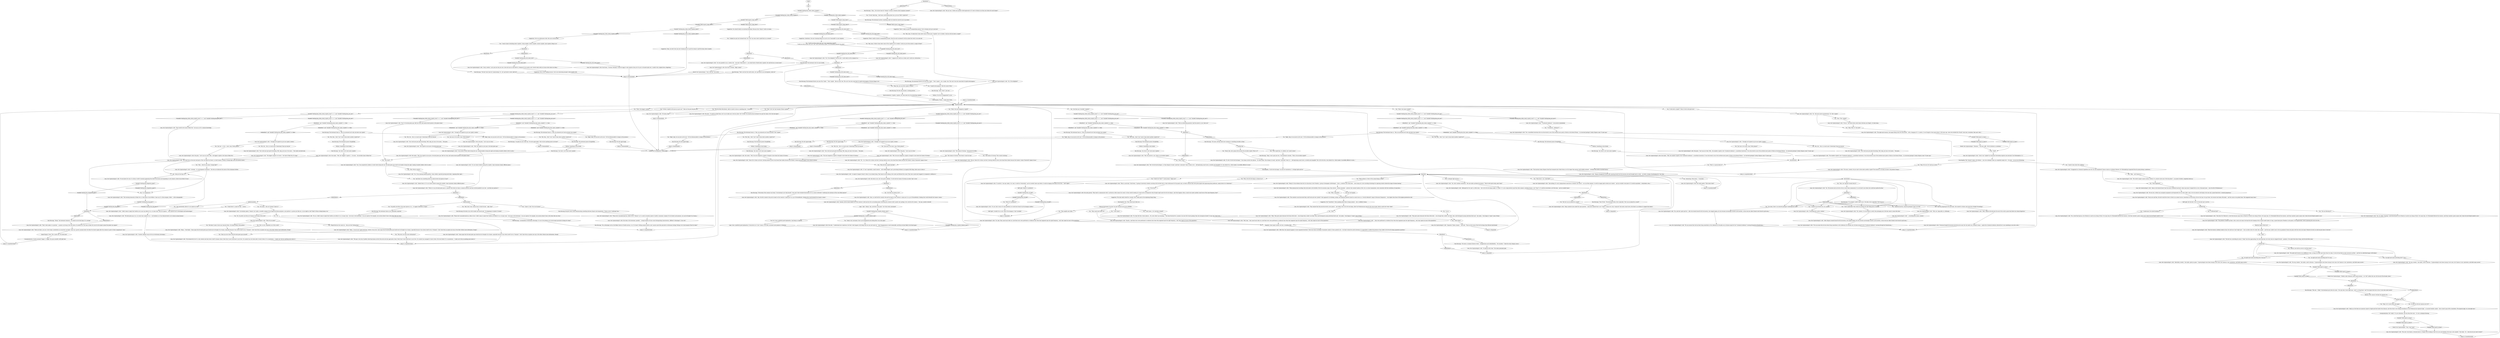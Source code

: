 # WHIRLING / LENA CRYPTIDS CHECK
# White check leading to the first batch of cryptids.
# ==================================================
digraph G {
	  0 [label="START"];
	  1 [label="input"];
	  2 [label="Lena, the Cryptozoologist's wife: \"Hmm... I'm not sure I agree with that, sweetie. At any rate, some argue that the kind green ape should also be thought of as human, especially because it has shown itself to be so *humane*. I don't dare form an opinion one way or the other without more information, though.\""];
	  3 [label="You: \"What evidence is there of this animal being a sound?\""];
	  4 [label="Lena, the Cryptozoologist's wife: \"Plenty. It's the evidence that led to its discovery. In the Twenties, a group of Areopagite ornithologists -- that is, scientists who study birds -- were trying out a new recording technology for capturing sounds outside the range of human hearing.\""];
	  5 [label="IsKimHere()  and  Variable[\"whirling.lena_kim_wants_cryptids\"] == false"];
	  6 [label="IsKimHere()  and  Variable[\"whirling.lena_kim_wants_cryptids\"] == false", shape=diamond];
	  7 [label="!(IsKimHere()  and  Variable[\"whirling.lena_kim_wants_cryptids\"] == false)", shape=diamond];
	  8 [label="You: \"Right, okay, we can move on for now.\" (It'd be dishonourable to renege on the promise.)"];
	  9 [label="Lena, the Cryptozoologist's wife: \"There are limits, you see, to how large a metabolism an ecosystem can beget. Some say a gravity anomaly below the Koko Nur desert might allow the creature to grow to these *gargantuan* sizes.\""];
	  10 [label="Lena, the Cryptozoologist's wife: \"Oh -- it is. None of its victims survived. Grieving relatives never even found their bodies because the Gnome's venom *dissolved* organic tissue.\""];
	  11 [label="You: \"It followed him?\""];
	  12 [label="Lena, the Cryptozoologist's wife: \"The bird was controlling his mind. It *kept* him from approaching. He could step back, but every time he stepped forward -- paralysis. Uwe spent three days trying, until the bird flew away.\""];
	  13 [label="Lena, the Cryptozoologist's wife: \"More like *he* followed it. A bird that big has many litres of blood in it and he was dying of thirst. For many days, Dr. Plattenkalk followed the teratorn, until they reached a great canyon wall, where the bird finally landed to rest.\""];
	  14 [label="Lena, the Cryptozoologist's wife: \"The eight-eyed teratorn was indifferent to him, as long as he didn't get closer than two steps. It even let him feed on some carcasses up there -- and the two unfertilized eggs it left behind.\""];
	  15 [label="Lena, the Cryptozoologist's wife: She grins. \"I'm glad you liked them, but I'm not really one to tell you about *all* of them. You should ask my husband if you get the chance. He's the real expert.\""];
	  16 [label="You: \"I helped you get your husband back. You *owe* me some sweet cryptid facts as a reward!\""];
	  17 [label="You: \"I want to know everything about cryptids. Living cryptids, extinct cryptids, marine cryptids, land cryptids. Bring it on!\""];
	  18 [label="Lena, the Cryptozoologist's wife: \"Your work must get quite frustrating. Well, okay, just one or two more...\" She grins."];
	  19 [label="You: \"But, but... this is so much more *interesting* than my real job.\""];
	  20 [label="Lena, the Cryptozoologist's wife: \"Please don't misunderstand me, either of you! I didn't mean to imply that Seolites are inferior to us. In many ways,\" she turns to the lieutenant, \"you are superior. For example, your earwax doesn't have a foul odour like ours does.\""];
	  21 [label="Kim Kitsuragi: \"A tremendous evolutionary advantage, I'm sure. But perhaps we've had enough speculative biology for today?\""];
	  22 [label="Lena, the Cryptozoologist's wife: \"What do you mean?\""];
	  23 [label="You: \"He doesn't seem to have any character flaws. No human being is that perfect.\""];
	  24 [label="Lena, the Cryptozoologist's wife: She smiles. \"Well, the most dangerous cryptid is thought to have been the Gnome of Geroma.\""];
	  25 [label="Kim Kitsuragi: \"If the body of the creature was found,\" the lieutenant can't help himself, \"why aren't there detailed illustrations of it in science textbooks? Confirming the existence of this very lethal species?\""];
	  26 [label="You: \"Shush, Kim, she's gonna tell me about the invisible cryptid. What is it?\""];
	  27 [label="Jump to: [daquahub]"];
	  28 [label="You: \"What does it, um, sound like?\""];
	  29 [label="Lena, the Cryptozoologist's wife: \"Like nothing. It's such a high-pitched sound that us humans can't hear it -- nor can other animals. It could be ringing right outside your window -- and you wouldn't even know it! It could be anywhere -- everywhere, even...\""];
	  30 [label="Jump to: [daquahub]"];
	  31 [label="Kim Kitsuragi: \"And I *don't*. Just one.\""];
	  32 [label="Lena, the Cryptozoologist's wife: \"...everything has a price, sweetie.\""];
	  33 [label="You: \"Wow. *The* cryptid?\""];
	  34 [label="You: \"I understand. He started hunting it.\""];
	  35 [label="Lena, the Cryptozoologist's wife: \"Absolutely, sweetie,\" she smiles, glad you agree. \"Cryptozoologists have been tracing it ever since, but Uamrao is vast, mysterious, and holds many secrets.\""];
	  36 [label="Lena, the Cryptozoologist's wife: \"This one's very famous, everyone knows it. People will be looking at that tie on you and thinking: that man is into cryptids.\" She winks. \"So -- what else do you want to know?\""];
	  37 [label="Logic: \"Alas!\" Always \"alas, and then it was gone!\" Isn't that overly convenient?"];
	  38 [label="Lena, the Cryptozoologist's wife: \"I'm very grateful to you, sweetie. But -- now that I think about it -- you should talk to Morell about cryptids. He could tell you so much more!\""];
	  39 [label="Lena, the Cryptozoologist's wife: \"Oh, I'd be delighted!\""];
	  40 [label="You: \"Why don't you have more information?\""];
	  41 [label="Kim Kitsuragi: The lieutenant pauses thoughtfully."];
	  42 [label="You: \"I don't understand. Why would you prolong your life? Being alive is terrible.\""];
	  43 [label="You: \"Right, okay, we can move on for now.\" (It'd be dishonourable to renege on the promise.)"];
	  44 [label="You: \"What if it's predatory?\""];
	  45 [label="You: \"They amplify each other.\""];
	  46 [label="Variable[\"whirling.lena_tell_water_lock\"]"];
	  47 [label="Variable[\"whirling.lena_tell_water_lock\"]", shape=diamond];
	  48 [label="!(Variable[\"whirling.lena_tell_water_lock\"])", shape=diamond];
	  49 [label="Volition: Or he'll be *disappointed* in you."];
	  50 [label="You: \"Immortal bacteria, immortal geologist? That's too wild.\""];
	  51 [label="You: No. It was a perfectly good explanation, stop being so sceptical."];
	  52 [label="You: \"Okay. What *is* this bird?\""];
	  53 [label="Lena, the Cryptozoologist's wife: \"The eight-eyed teratorn, the largest flying avian ever discovered -- with a wingspan of 11.5 metres. It was thought to have gone extinct 3,500 years ago, some even doubted the *fossils* were real. A mutation, they said. Until...\""];
	  54 [label="Lena, the Cryptozoologist's wife: \"It happened on a botanical expedition into the vast and unexplored Uamrao canyon in southeast Iilmaraa. Dr. Plattenkalk got separated from his group during a sandstorm...\""];
	  55 [label="Variable[\"TASK.inspect_traps_done\"]"];
	  56 [label="Variable[\"TASK.inspect_traps_done\"]", shape=diamond];
	  57 [label="!(Variable[\"TASK.inspect_traps_done\"])", shape=diamond];
	  58 [label="IsKimHere()  and  Variable[\"whirling.lena_kim_wants_cryptids\"] == false"];
	  59 [label="IsKimHere()  and  Variable[\"whirling.lena_kim_wants_cryptids\"] == false", shape=diamond];
	  60 [label="!(IsKimHere()  and  Variable[\"whirling.lena_kim_wants_cryptids\"] == false)", shape=diamond];
	  61 [label="Morell, the Cryptozoologist: \"Sure, why not?\" He scowls."];
	  62 [label="Jump to: [lenamainhub]"];
	  63 [label="kimhumanhub"];
	  64 [label="Kim Kitsuragi: The lieutenant leans in. \"Hey, you promised you'd only ask about one cryptid.\""];
	  65 [label="You: \"What's the tiniest cryptid?\""];
	  66 [label="Lena, the Cryptozoologist's wife: \"The most dangerous cryptid is thought to have been the Gnome of Geroma.\""];
	  67 [label="Kim Kitsuragi: The lieutenant leans in. \"Hey, you promised you'd only ask about *one* cryptid.\""];
	  68 [label="You: \"But, Kim... Don't *you* want to hear about another cryptid too?\""];
	  69 [label="You: \"Wow. With its saliva?\""];
	  70 [label="Lena, the Cryptozoologist's wife: \"The world's largest canyon system, sweetie. It's a barren waste east of the Erg desert -- an ancient riverbed, completely dried up.\""];
	  71 [label="You: \"Hold on, how did he survive to tell the story?\""];
	  72 [label="Suggestion: Nope, you don't have any new winning tactics to get the woman to spill the beans about cryptids."];
	  73 [label="Kim Kitsuragi: He nods approvingly."];
	  74 [label="Kim Kitsuragi: The lieutenant pauses thoughtfully."];
	  75 [label="Lena, the Cryptozoologist's wife: \"Mhm, Mijanou did talk about the end of the world a great deal before her abrupt departure.\""];
	  76 [label="Kim Kitsuragi: \"We don't have time for Cryptozoology 101. Let's get back to work, shall we?\""];
	  77 [label="Lena, the Cryptozoologist's wife: She looks at you, her voice grave suddenly. \"It still took the Gnome of Geroma an entire *day* to die.\""];
	  78 [label="Lena, the Cryptozoologist's wife: \"I thought we'd agreed on just one cryptid, sweetie.\""];
	  79 [label="Electrochemistry: Cryptids, cryptids, let's hear about ALL the interesting cryptids!"];
	  80 [label="Lena, the Cryptozoologist's wife: \"Oh, no, I didn't mean to imply that Seolites are inferior to us. In many ways,\" she turns to the lieutenant, \"you are superior. For example, your earwax doesn't have a foul odour like ours does.\""];
	  81 [label="Lena, the Cryptozoologist's wife: \"That would be the Giant of Koko Nur!\" she says as if it's common knowledge."];
	  82 [label="You: \"You mean, there is an immortal geologist wandering the world?\""];
	  83 [label="Lena, the Cryptozoologist's wife: \"I thought we'd agreed on just one cryptid, sweetie.\""];
	  84 [label="Lena, the Cryptozoologist's wife: \"No one knows for sure. It is like an *awful* mountain appearing from below the horizon and expanding to cover almost a third of your field of vision.\""];
	  85 [label="Lena, the Cryptozoologist's wife: \"The towering luminosity of Koko Nur is a bad omen in local folklore. Some say it's a fata morgana, others -- a fate unimaginable.\""];
	  86 [label="You: \"But, Kim... Don't *you* want to hear about another cryptid too?\""];
	  87 [label="You: \"Are there any photos of it?\""];
	  88 [label="Lena, the Cryptozoologist's wife: \"It could be,\" she says calmly. \"As I said, it could be *everywhere*, and we wouldn't know any better. It could be ringing all the days of our lives -- *and* nights.\""];
	  89 [label="Lena, the Cryptozoologist's wife: \"After that, the corpuscle appears to have migrated elsewhere. There have been recordings of anomalies similar to those spotted in Ea -- but they've been few and far between. It's impossible to confirm the presence of any stable Col Do Ma Ma Daqua population anywhere.\""];
	  90 [label="Suggestion: She *transforms* when speaking about these strange animals -- into a confident woman."];
	  91 [label="Lena, the Cryptozoologist's wife: \"He was lost, without any navigation equipment and desperately low on water. After a day or two he noticed a bird high in the noon sky. A great black bird, it seemed gargantuan.\""];
	  92 [label="You: \"He was following it?\""];
	  93 [label="Lena, the Cryptozoologist's wife: \"Yes. Or, rather, *hunting*. A bird that big has a lot of blood in it and he was dying of thirst. For many days, Dr. Plattenkalk followed the teratorn, until they reached a great canyon wall, where the bird finally landed to rest.\""];
	  94 [label="Rhetoric: He's sincere. He likes the audacity of it."];
	  95 [label="Variable[\"whirling.lena_white_check_cryptids\"]"];
	  96 [label="Variable[\"whirling.lena_white_check_cryptids\"]", shape=diamond];
	  97 [label="!(Variable[\"whirling.lena_white_check_cryptids\"])", shape=diamond];
	  98 [label="Jump to: [lenamainhub]"];
	  99 [label="Lena, the Cryptozoologist's wife: \"Your work must get quite frustrating. Well, okay, just one or two more...\" She smiles mischievously."];
	  100 [label="Lena, the Cryptozoologist's wife: \"Sorry, sweetie. I can't get into that just now. Garte did say he could deliver a telegram for me earlier, and I should really notify our house sitter about our delay...\""];
	  101 [label="IsKimHere()  and  Variable[\"whirling.lena_kim_wants_cryptids\"] == false"];
	  102 [label="IsKimHere()  and  Variable[\"whirling.lena_kim_wants_cryptids\"] == false", shape=diamond];
	  103 [label="!(IsKimHere()  and  Variable[\"whirling.lena_kim_wants_cryptids\"] == false)", shape=diamond];
	  104 [label="Kim Kitsuragi: He nods approvingly."];
	  105 [label="You: \"Just one or two more, Lena. Pretty please?\""];
	  106 [label="Lena, the Cryptozoologist's wife: \"I thought we'd agreed on just one cryptid, sweetie.\""];
	  107 [label="Lena, the Cryptozoologist's wife: \"Yes, and she's quite mad too -- after she treated herself with the bacteria, she stopped ageing, but also became increasingly eccentric and irascible, so that even her oldest friends were forced to pull away...\""];
	  108 [label="Lena, the Cryptozoologist's wife: \"Hmm...\" She thinks. \"Some argue that the kind green ape should also be thought of as human, especially because it has shown itself to be so *humane*. I don't dare form an opinion one way or the other without more information, though.\""];
	  109 [label="Variable[\"whirling.lena_white_check_cryptid_count\"] == 2  and  Variable[\"whirling.lena_just_one\"]"];
	  110 [label="Variable[\"whirling.lena_white_check_cryptid_count\"] == 2  and  Variable[\"whirling.lena_just_one\"]", shape=diamond];
	  111 [label="!(Variable[\"whirling.lena_white_check_cryptid_count\"] == 2  and  Variable[\"whirling.lena_just_one\"])", shape=diamond];
	  112 [label="IsKimHere()"];
	  113 [label="IsKimHere()", shape=diamond];
	  114 [label="!(IsKimHere())", shape=diamond];
	  115 [label="Jump to: [daquahub]"];
	  116 [label="Kim Kitsuragi: \"Okay. I won't spoil your fun,\" the lieutenant concedes. \"What is the invisible cryptid?\""];
	  117 [label="IsKimHere()"];
	  118 [label="IsKimHere()", shape=diamond];
	  119 [label="!(IsKimHere())", shape=diamond];
	  120 [label="Half Light: Maybe it's predatory?"];
	  121 [label="You: \"The Gnome of Geroma? That doesn't sound too bad.\""];
	  122 [label="You: \"*Cryobacter... katlensis*?\""];
	  123 [label="You: \"And there was something about an undiscovered sub-species of man?\""];
	  124 [label="Lena, the Cryptozoologist's wife: \"Yes. A bird that big has a lot of blood in it and he was dying of thirst. For many days Dr. Plattenkalk followed the teratorn. Until they reached a great canyon wall, where the bird finally landed to rest.\""];
	  125 [label="IsKimHere()"];
	  126 [label="IsKimHere()", shape=diamond];
	  127 [label="!(IsKimHere())", shape=diamond];
	  128 [label="IsKimHere()  and  Variable[\"whirling.lena_kim_wants_cryptids\"] == false"];
	  129 [label="IsKimHere()  and  Variable[\"whirling.lena_kim_wants_cryptids\"] == false", shape=diamond];
	  130 [label="!(IsKimHere()  and  Variable[\"whirling.lena_kim_wants_cryptids\"] == false)", shape=diamond];
	  131 [label="Lena, the Cryptozoologist's wife: She smiles. \"Well, the smallest cryptid is the *Cryobacter katlensis*, a unicellular bacterium. It was discovered in one of the northern-most points of Katla on the Boreal Plateau -- by renowned geologist Catelyn Mijanou some 70 years ago.\""];
	  132 [label="You: \"Right, okay, we can move on for now.\" (It'd be dishonourable to renege on the promise.)"];
	  133 [label="Lena, the Cryptozoologist's wife: \"Everyone thought the bacteria had driven her mad. But she really was a brilliant woman -- maybe the Cryobacter katlensis allowed her to see something no one else could...\""];
	  134 [label="Kim Kitsuragi: The lieutenant pauses thoughtfully."];
	  135 [label="Jump to: [lenamainhub]"];
	  136 [label="Kim Kitsuragi: \"Ah, fuck it. Let's have more cryptids.\""];
	  137 [label="Lena, the Cryptozoologist's wife: \"Alas, the first scientist who got his hands on the creature's corpse put it in a jar of formaldehyde, thinking that would detoxify the Gnome's venom.\""];
	  138 [label="Kim Kitsuragi: He nods approvingly."];
	  139 [label="You: \"Are there any *invisible* cryptids?\""];
	  140 [label="Kim Kitsuragi: \"Of course. All fairy tales have someone or something invisible in them.\""];
	  141 [label="You: \"You're right Kim, it's childish, but I need to know.\""];
	  142 [label="Lena, the Cryptozoologist's wife: \"No, dear. But this is basic physics... Oh, sorry, there I go assuming...\" She looks flustered for a moment, her eyes full of mute apology, then she recomposes herself. \"At any rate, these tests...\""];
	  143 [label="Lena, the Cryptozoologist's wife: \"The scientists soon discovered they could track and even *predict* what appeared to be feeding, mating, and migration patterns based on sound waves in a *strictly delimited* range of ultrasonic frequencies -- even higher than those of the highest-pitched bat calls.\""];
	  144 [label="Suggestion: This lady really should be a teacher. She's really good at the explaining things thing."];
	  145 [label="Lena, the Cryptozoologist's wife: \"Sequester. Thyme. Josquin --\" She nods. \"Those are but some of the Ma Ma Daqua they followed individually.\""];
	  146 [label="Lena, the Cryptozoologist's wife: \"They grew quite obsessed with these little birds -- even though they couldn't see them, they could distinguish among individual birds and,\" she smiles, \"even began to *name* some of them.\""];
	  148 [label="Lena, the Cryptozoologist's wife: \"Mijanou disappeared shortly after injecting herself with the bacteria she had brought back to study -- no doubt, in hopes of prolonging her *own* life.\""];
	  149 [label="Kim Kitsuragi: The lieutenant leans in. \"Hey, you promised you'd only ask about one cryptid.\""];
	  150 [label="Kim Kitsuragi: The lieutenant mutters something under his breath but nods for you to go ahead."];
	  151 [label="Lena, the Cryptozoologist's wife: \"Yes! It's the kind green ape. Half war story, half undiscovered species in the genus homo.\""];
	  152 [label="Lena, the Cryptozoologist's wife: \"Well, the cryptid on your pen is the kind green ape.\""];
	  153 [label="Lena, the Cryptozoologist's wife: \"I didn't mean to imply that Seolites are in any way inferior to us. In some ways, they are superior -- every species has its advantages and disadvantages.\""];
	  154 [label="Lena, the Cryptozoologist's wife: \"Which is to say, the kind green ape is a species with which we share a common ancestor and that evolved parallel to our own -- just like your partner's!\""];
	  155 [label="Kim Kitsuragi: \"Yes, advantages such as the flakier texture of Seolite earwax, or so I've heard. Nothing inspires pride in one's species quite like speculative evolutionary biology. Perhaps we've had enough of that for today?\""];
	  156 [label="Lena, the Cryptozoologist's wife: \"*Cryobacter katlensis*,\" she answers immediately."];
	  157 [label="Lena, the Cryptozoologist's wife: \"Alas, no. And the first scientist who got his hands on the creature's corpse put it in a jar of formaldehyde, thinking that would detoxify the Gnome's venom.\""];
	  158 [label="You: \"Why is the Ma Ma Daqua so afraid of us?\""];
	  159 [label="Kim Kitsuragi: The lieutenant pauses thoughtfully."];
	  160 [label="Kim Kitsuragi: \"Ah, fuck it. Let's have more cryptids.\""];
	  161 [label="You: \"Wait, she *injected* herself with it?\""];
	  162 [label="IsKimHere()"];
	  163 [label="IsKimHere()", shape=diamond];
	  164 [label="!(IsKimHere())", shape=diamond];
	  165 [label="Logic: Sure. A perfectly good explanation. It dissolved in its *own* venom. Go on then, ask about more gnomes or whatever."];
	  166 [label="Lena, the Cryptozoologist's wife: \"Yes. It has amazing healing qualities. Some soldiers reported growing back limbs, regaining their sight...\""];
	  167 [label="Untitled hub"];
	  168 [label="Lena, the Cryptozoologist's wife: \"Of course, sweetie. Do you want to hear about another cryptid? The teratorn is, by many accounts, the greatest though...\""];
	  169 [label="You: \"An eight-eyed mind-controlling bird? No way.\""];
	  170 [label="Lena, the Cryptozoologist's wife: She nods. \"I understand your scepticism, but that's what happens with things that are rare and stand out -- their disappearance is most memorable, and they are least likely to be found again.\""];
	  171 [label="You: \"Seems very convenient, that it just disappeared and nothing like it was seen again.\""];
	  172 [label="Variable[\"whirling.lena_white_check_cryptid_count\"] == 2  and  Variable[\"whirling.lena_just_one\"]"];
	  173 [label="Variable[\"whirling.lena_white_check_cryptid_count\"] == 2  and  Variable[\"whirling.lena_just_one\"]", shape=diamond];
	  174 [label="!(Variable[\"whirling.lena_white_check_cryptid_count\"] == 2  and  Variable[\"whirling.lena_just_one\"])", shape=diamond];
	  175 [label="Lena, the Cryptozoologist's wife: She turns to Morell. \"Right, honey?\""];
	  176 [label="Variable[\"whirling.lena_white_check_cryptids_failed\"]"];
	  177 [label="Variable[\"whirling.lena_white_check_cryptids_failed\"]", shape=diamond];
	  178 [label="!(Variable[\"whirling.lena_white_check_cryptids_failed\"])", shape=diamond];
	  179 [label="You: \"Hey, Lena, I'd really like to hear about some of those juicy *cryptids* you've studied. Could you tell me about a couple?\""];
	  180 [label="Lena, the Cryptozoologist's wife: \"It's our closest relative among the cryptids. Same taxonomic family, different genus.\""];
	  181 [label="Lena, the Cryptozoologist's wife: \"Please don't misunderstand me, either of you. *Human* as it is used in everyday speech is hardly a taxonomic category. For all intents and purposes, you can be thought of as human...\""];
	  182 [label="You: \"But, but... this is so much more *interesting* than my real job.\""];
	  183 [label="You: \"What did this cryptid look like?\""];
	  184 [label="Lena, the Cryptozoologist's wife: \"The bacterial colony Mijanou found had remained alive while frozen in ice for longer than anyone could reliably estimate -- certainly from before recorded history.\""];
	  185 [label="You: \"Just one or two more, Lena. Pretty please?\""];
	  186 [label="Kim Kitsuragi: The lieutenant pauses thoughtfully."];
	  187 [label="Variable[\"whirling.lena_big_giant\"]"];
	  188 [label="Variable[\"whirling.lena_big_giant\"]", shape=diamond];
	  189 [label="!(Variable[\"whirling.lena_big_giant\"])", shape=diamond];
	  190 [label="Jump to: [cryptidintrohub]"];
	  191 [label="Volition: Something in him breaks."];
	  192 [label="Lena, the Cryptozoologist's wife: \"What an interesting question! And the answer is: yes, there are!\""];
	  193 [label="Untitled hub"];
	  194 [label="Jump to: [daquahub]"];
	  195 [label="Lena, the Cryptozoologist's wife: \"It's the *Col Do Ma Ma Daqua*,\" the woman corrects her glasses. \"Its name means 'thin whisper of sound'. And that's *precisely* what it is -- self-replicating sound waves, invisible and intangible! The Col Do Ma Ma is very afraid of us, which makes it incredibly difficult to track...\""];
	  196 [label="You: \"I don't know... Do I look like a dweeb?\""];
	  197 [label="Half Light: I wouldn't be so sure. What if the damage is *also* invisible?"];
	  198 [label="Kim Kitsuragi: He nods approvingly."];
	  199 [label="Kim Kitsuragi: The lieutenant leans in. \"Hey, you promised you'd only ask about one cryptid.\""];
	  200 [label="Lena, the Cryptozoologist's wife: \"Well, the answer is: yes, there is an invisible cryptid.\""];
	  201 [label="You: \"Okay. Not now, let's back up a notch.\""];
	  202 [label="Lena, the Cryptozoologist's wife: \"Oh, I'd be delighted! Truth be told, I could really use the company too...\""];
	  203 [label="Variable[\"TASK.inspect_traps_done\"]"];
	  204 [label="Variable[\"TASK.inspect_traps_done\"]", shape=diamond];
	  205 [label="!(Variable[\"TASK.inspect_traps_done\"])", shape=diamond];
	  206 [label="Lena, the Cryptozoologist's wife: She grins. \"Can't say no to that. Well... the biggest cryptid is the Giant of Koko Nur.\""];
	  207 [label="Jump to: [lenamainhub]"];
	  208 [label="Lena, the Cryptozoologist's wife: \"The smallest cryptid is the *Cryobacter katlensis*, a unicellular bacterium. It was discovered in one of the northern-most points of Katla on the Boreal Plateau -- by renowned geologist Catelyn Mijanou some 70 years ago.\""];
	  209 [label="Jump to: [cryptidintrohub]"];
	  210 [label="You: \"People like him who stand out... they just don't belong here.\""];
	  211 [label="Jump to: [lenamainhub]"];
	  212 [label="Lena, the Cryptozoologist's wife: She grins. \"Can't say no to that. Well... the smallest cryptid is the *Cryobacter katlensis*, a unicellular bacterium. It was discovered in one of the northern-most points of Katla on the Boreal Plateau -- by renowned geologist Catelyn Mijanou some 70 years ago.\""];
	  213 [label="You: \"A whisper light and low...\""];
	  214 [label="Lena, the Cryptozoologist's wife: \"Well, dear -- they cancel each other out. And these tests were performed so recklessly that when they happened upon the right frequency... well, they wiped out most of the population.\""];
	  215 [label="You: \"But how can an animal be a sound?\""];
	  216 [label="You: \"Interesting. What about...\" (Conclude.)"];
	  217 [label="Lena, the Cryptozoologist's wife: \"Yes. The bacteria had survived in the ice since times immemorial. It is not hard to see where she could have gotten the idea.\""];
	  218 [label="Lena, the Cryptozoologist's wife: \"Indeed there is! It's our closest relative among the cryptids. Same taxonomic family, different genus.\""];
	  219 [label="You: \"Is this bird a cryptid?\" (Point to the tie she gave you.)"];
	  220 [label="Morell, the Cryptozoologist: \"Mutation...\" the man scoffs. \"All of evolution is a mutation.\""];
	  221 [label="Kim Kitsuragi: \"This one -- I liked,\" the lieutenant puts down his notes. \"Not only does it have eight eyes, *and* is a living fossil, *and* the largest bird ever to live. It also does mind control.\""];
	  222 [label="Variable[\"TASK.report_to_lena\"]"];
	  223 [label="Variable[\"TASK.report_to_lena\"]", shape=diamond];
	  224 [label="!(Variable[\"TASK.report_to_lena\"])", shape=diamond];
	  225 [label="Morell, the Cryptozoologist: \"Modern radar telemetry shows great promise -- we *will* confirm this one. By the end of the decade, latest.\""];
	  226 [label="Variable[\"whirling.lena_tell_water_lock\"]"];
	  227 [label="Variable[\"whirling.lena_tell_water_lock\"]", shape=diamond];
	  228 [label="!(Variable[\"whirling.lena_tell_water_lock\"])", shape=diamond];
	  229 [label="Suggestion: Sometimes, the most charming thing you can do is be *reasonable* in your requests."];
	  230 [label="Lena, the Cryptozoologist's wife: \"I suppose you could use a break, and I could use a distraction...\""];
	  231 [label="Kim Kitsuragi: The lieutenant shuts his eyes briefly..."];
	  232 [label="Variable[\"whirling.lena_tell_water_lock\"]"];
	  233 [label="Variable[\"whirling.lena_tell_water_lock\"]", shape=diamond];
	  234 [label="!(Variable[\"whirling.lena_tell_water_lock\"])", shape=diamond];
	  235 [label="Kim Kitsuragi: \"Ah, fuck it. Let's have more cryptids.\""];
	  236 [label="You: \"Just one or two more, Lena. Pretty please?\""];
	  237 [label="Lena, the Cryptozoologist's wife: \"Oh, sweetie, it's not all quite so awful. But prolonging one's life does seem to come with risks.\""];
	  238 [label="daquahub"];
	  239 [label="You: Just nod eagerly."];
	  240 [label="Variable[\"whirling.lena_col_half\"]"];
	  241 [label="Variable[\"whirling.lena_col_half\"]", shape=diamond];
	  242 [label="!(Variable[\"whirling.lena_col_half\"])", shape=diamond];
	  243 [label="You: \"Mhm, song birds.\""];
	  244 [label="You: \"Could it be *here*?\" (Look around.) \"Right now?\""];
	  245 [label="Lena, the Cryptozoologist's wife: \"It's not. Don't worry. If it were predatory we would have found it by the damage it inflicts.\""];
	  246 [label="Physical Instrument: You have *no clue* because you're not a DWEEB."];
	  247 [label="You: \"This has been educational, sadly we need to discuss something else.\" (Conclude.)"];
	  248 [label="You: \"War story?\""];
	  249 [label="Volition: Something in him breaks."];
	  250 [label="Lena, the Cryptozoologist's wife: \"Every now and then, the bird would dive down to feed on an animal carcass somewhere on the horizon. But by the time Uwe got there, the teratorn had taken off already -- and the carcass was picked clean. This happened many times.\""];
	  251 [label="Lena, the Cryptozoologist's wife: \"Yes way, sweetie,\" she smiles, used to derision. \"Cryptozoologists have been tracing it ever since, but Uamrao is vast, mysterious, and holds many secrets.\""];
	  252 [label="Suggestion: There's really no point in manipulating anyone. She'd be only too pleased to tell you about her work. Go on and ask!"];
	  253 [label="Kim Kitsuragi: The lieutenant throws you one of his *looks*. \"*One* cryptid -- not a couple. One. This won't turn into some kind of cryptid extravaganza.\""];
	  254 [label="Variable[\"whirling.lena_cryptids_rhetoric_alas\"]"];
	  255 [label="Variable[\"whirling.lena_cryptids_rhetoric_alas\"]", shape=diamond];
	  256 [label="!(Variable[\"whirling.lena_cryptids_rhetoric_alas\"])", shape=diamond];
	  257 [label="Lena, the Cryptozoologist's wife: \"But just one. I doubt your partner would appreciate it if I were to distract you from your duties for much longer!\""];
	  258 [label="Lena, the Cryptozoologist's wife: \"The biggest cryptid is of course -- the Giant of Koko Nur. It's huge.\""];
	  259 [label="You: \"Right, okay, we can move on for now.\" (It'd be dishonourable to renege on the promise.)"];
	  260 [label="Variable[\"whirling.lena_white_check_cryptid_count\"] == 2  and  Variable[\"whirling.lena_just_one\"]"];
	  261 [label="Variable[\"whirling.lena_white_check_cryptid_count\"] == 2  and  Variable[\"whirling.lena_just_one\"]", shape=diamond];
	  262 [label="!(Variable[\"whirling.lena_white_check_cryptid_count\"] == 2  and  Variable[\"whirling.lena_just_one\"])", shape=diamond];
	  263 [label="Kim Kitsuragi: The lieutenant looks at you, pleasantly surprised."];
	  264 [label="Lena, the Cryptozoologist's wife: She looks at the lieutenant, genially. \"...though Seolites do have some distinguishing characteristics, different *advantages*, if you will.\""];
	  265 [label="You: \"And just how big is it?\""];
	  266 [label="Encyclopedia: \"Col Do Ma Ma Daqua\" can also be translated as \"a whisper light and low.\""];
	  267 [label="Lena, the Cryptozoologist's wife: \"That is a sad story.\" She frowns. \"A group of university students assisting with the field work, in their enthusiasm for the project and, no doubt, because they were preoccupied with impressing their professors, nearly drove it to *extinction*.\""];
	  268 [label="IsKimHere()"];
	  269 [label="IsKimHere()", shape=diamond];
	  270 [label="!(IsKimHere())", shape=diamond];
	  271 [label="IsKimHere()"];
	  272 [label="IsKimHere()", shape=diamond];
	  273 [label="!(IsKimHere())", shape=diamond];
	  274 [label="You: \"She was preparing for the end times. She wanted to witness and record the Twilight Proceedings.\""];
	  275 [label="Kim Kitsuragi: \"That's not how the world works. Let's get back to our investigation, shall we?\""];
	  276 [label="You: \"It won't take long... what harm could hearing about one, just one *little* cryptid do?\""];
	  277 [label="Lena, the Cryptozoologist's wife: \"None of its victims survived. Grieving relatives never even found their bodies because the Gnome's venom dissolved organic tissue almost entirely.\""];
	  278 [label="Variable[\"whirling.lena_white_check_cryptid_count\"] == 2  and  Variable[\"whirling.lena_just_one\"]"];
	  279 [label="Variable[\"whirling.lena_white_check_cryptid_count\"] == 2  and  Variable[\"whirling.lena_just_one\"]", shape=diamond];
	  280 [label="!(Variable[\"whirling.lena_white_check_cryptid_count\"] == 2  and  Variable[\"whirling.lena_just_one\"])", shape=diamond];
	  281 [label="IsKimHere()"];
	  282 [label="IsKimHere()", shape=diamond];
	  283 [label="!(IsKimHere())", shape=diamond];
	  284 [label="Kim Kitsuragi: He gives Lena a look communicating something between disgust and exasperation. \"Ma'am, you're *confusing* him.\""];
	  285 [label="cryptidintrohub"];
	  286 [label="You: \"I intend to live forever too. As a symbol.\""];
	  287 [label="bacteriahub"];
	  288 [label="You: \"What's that?\""];
	  289 [label="Lena, the Cryptozoologist's wife: \"...they were performed so recklessly that when they happened upon the right frequency... well, they wiped out most of the population.\""];
	  290 [label="You: \"They cancel each other out.\""];
	  291 [label="Lena, the Cryptozoologist's wife: She nods gravely. \"They tried to communicate with it, and had no other means but sound. So they started sending out sound waves at frequencies they thought might match the Ma Ma Daqua's. And what happens when a sound wave meets another sound wave of the same frequency, dear?\""];
	  292 [label="Jump to: [cryptidintrohub]"];
	  293 [label="You: \"What happened?\""];
	  294 [label="Lena, the Cryptozoologist's wife: \"Then the teratorn suddenly looked at him. He could see it had *eight eyes* -- four on either side of its skull, like a spider -- and the man couldn't move. He was paralysed, frozen into place with the rock in his hand. Whatever he did, he could not get closer to the bird.\""];
	  295 [label="You: \"An eight-eyed mind-controlling bird? C'mon...\""];
	  296 [label="You: \"Okay. So it's never been seen again.\""];
	  297 [label="Suggestion: You should totally use emotional blackmail. Because that *always* works on women."];
	  298 [label="IsKimHere()"];
	  299 [label="IsKimHere()", shape=diamond];
	  300 [label="!(IsKimHere())", shape=diamond];
	  301 [label="You: \"But, but... this is so much more *interesting* than my real job.\""];
	  302 [label="Kim Kitsuragi: The lieutenant leans in. \"Hey, you promised you'd only ask about one cryptid.\""];
	  303 [label="Kim Kitsuragi: He nods and assumes a waiting posture."];
	  304 [label="Lena, the Cryptozoologist's wife: She smiles. \"Well, the cryptid on your pen is the kind green ape. Half war story, half undiscovered species in the genus homo.\""];
	  305 [label="Lena, the Cryptozoologist's wife: \"Some argue that the kind green ape should also be thought of as human, especially because it has shown itself to be so *humane*. I don't dare form an opinion one way or the other without more information, though.\""];
	  306 [label="Lena, the Cryptozoologist's wife: \"The kind green ape, too, is in some ways superior to us -- such kindness as it has demonstrated is not common among humans.\""];
	  307 [label="Jump to: [cryptidintrohub]"];
	  308 [label="Variable[\"whirling.lena_dangerous_giant\"]"];
	  309 [label="Variable[\"whirling.lena_dangerous_giant\"]", shape=diamond];
	  310 [label="!(Variable[\"whirling.lena_dangerous_giant\"])", shape=diamond];
	  311 [label="Lena, the Cryptozoologist's wife: \"Instead, all the venom leaked out of the creature's teeth and into the surrounding liquid, dissolving the creature itself. A poetic end, perhaps, but a real loss for science...\" she says, mostly to herself."];
	  312 [label="Lena, the Cryptozoologist's wife: \"Wild, yes. Impossible, no. Although...\""];
	  313 [label="Jump to: [cryptidintrohub]"];
	  314 [label="Lena, the Cryptozoologist's wife: \"Oh yes. None of its victims survived. Grieving relatives never even found their bodies because the Gnome's venom *dissolved* organic tissue.\""];
	  315 [label="You: \"Okay -- and Uamrao is...\""];
	  316 [label="Jump to: [cryptidintrohub]"];
	  317 [label="You: \"An eight-eyed mind-controlling bird. Fuck yes.\""];
	  318 [label="Kim Kitsuragi: \"I'm glad you see it that way.\" He nods approvingly. \"Did we have anything more to do here?\""];
	  319 [label="Suggestion: You're an enthusiastic idiot. But you're still an idiot."];
	  320 [label="You: \"But, Kim... Don't *you* want to hear about another cryptid too?\""];
	  321 [label="You: \"But, Kim... Don't *you* want to hear about another cryptid too?\""];
	  322 [label="Lena, the Cryptozoologist's wife: \"My husband did, but it's a shy creature and only shows itself to humans when it feels that it must invervene to save lives. No scientist has ever been able to track it down. It's so mysterious -- I really can't tell you anything more about it.\""];
	  323 [label="You: \"I think there's a name for that -- racism.\""];
	  324 [label="Lena, the Cryptozoologist's wife: \"We can assume that she has been living somewhere in the wilderness for decades now, all alone except for the *Cryobacter katlensis* coursing through her bloodstream...\""];
	  325 [label="Lena, the Cryptozoologist's wife: \"After Mijanou treated herself with the bacteria, she stopped ageing, but also became increasingly eccentric and irascible, so that even her oldest friends were forced to pull away...\""];
	  326 [label="IsKimHere()  and  Variable[\"whirling.lena_kim_wants_cryptids\"] == false"];
	  327 [label="IsKimHere()  and  Variable[\"whirling.lena_kim_wants_cryptids\"] == false", shape=diamond];
	  328 [label="!(IsKimHere()  and  Variable[\"whirling.lena_kim_wants_cryptids\"] == false)", shape=diamond];
	  329 [label="Lena, the Cryptozoologist's wife: \"I'm glad you did, dear.\" She seems genuinely glad."];
	  330 [label="Lena, the Cryptozoologist's wife: \"The *Col Do Ma Ma Daqua*, or 'thin whisper of sound'. And that's *precisely* what it seems to be -- self-replicating sound waves, invisible and intangible! It's very afraid of us, which makes it incredibly difficult to track.\""];
	  331 [label="IsKimHere()"];
	  332 [label="IsKimHere()", shape=diamond];
	  333 [label="!(IsKimHere())", shape=diamond];
	  334 [label="Lena, the Cryptozoologist's wife: \"Although the 'low' part is a little ironic -- the Col Do Ma Ma Daqua makes, or, rather, *is* such a high-pitched sound that other animals, including humans, can't *hear* it. It could be everywhere, all of the time -- and we wouldn't know.\""];
	  335 [label="Lena, the Cryptozoologist's wife: \"They realized that they had discovered a new species -- and called it the Col Do Ma Ma Daqua. After the Perikarnassian name for the voice of god, which is said to be *very* silent.\""];
	  336 [label="Lena, the Cryptozoologist's wife: \"No, dear. They cancel each other out. And these tests were performed so recklessly that when they happened upon the right frequency... well, they wiped out most of the population.\""];
	  337 [label="Lena, the Cryptozoologist's wife: \"Oh yes.\" The small silvery skull shines between your fingers, its beak sharp."];
	  338 [label="Lena, the Cryptozoologist's wife: \"Alone in the blasted desert heat the doctor wandered eastward, where man hasn't stepped foot in over a thousand years -- since the fall of Perikarnassis.\""];
	  339 [label="Variable[\"TASK.report_to_lena\"]"];
	  340 [label="Variable[\"TASK.report_to_lena\"]", shape=diamond];
	  341 [label="!(Variable[\"TASK.report_to_lena\"])", shape=diamond];
	  342 [label="Lena, the Cryptozoologist's wife: \"The professor climbed up there, with a rock in his hand. He found the bird sleeping with its head tucked under its wing. A great black pile of feathers on the perch. So he approached, slowly squeezing the rock in his fist...\""];
	  343 [label="Lena, the Cryptozoologist's wife: \"Yes way, sweetie,\" she smiles, used to derision. \"Cryptozoologists have been tracing it ever since, but Uamrao is vast, mysterious, and holds many secrets.\""];
	  344 [label="IsKimHere()"];
	  345 [label="IsKimHere()", shape=diamond];
	  346 [label="!(IsKimHere())", shape=diamond];
	  347 [label="Kim Kitsuragi: \"Ah, fuck it. Let's have more cryptids.\""];
	  348 [label="Lena, the Cryptozoologist's wife: She frowns. \"Oh dear. Normally I would be happy to talk cryptids all day, but I'm just so frazzled right now, I couldn't tell a tadpole from a fingerling.\""];
	  349 [label="You: \"Is that a cryptid on this pen you gave me?\" (Take out the pen she gave you.)"];
	  350 [label="You: \"You mean... Kim isn't human? I knew it!\""];
	  351 [label="Jump to: [cryptidintrohub]"];
	  352 [label="Lena, the Cryptozoologist's wife: \"Your work must get quite frustrating. Well, okay, just one or two more...\" She grins."];
	  353 [label="Lena, the Cryptozoologist's wife: \"Everything has a price, sweetie.\""];
	  354 [label="You: \"Oh.\""];
	  355 [label="Lena, the Cryptozoologist's wife: \"Granted, kindness may not be an evolutionary advantage...\""];
	  356 [label="You: \"Is it dangerous?\""];
	  357 [label="Volition: Something in him breaks."];
	  358 [label="Kim Kitsuragi: \"Of course. A common thread in these -- disappearance and unfalsifiability...\" He concedes: \"I liked the story, though, ma'am.\""];
	  359 [label="Encyclopedia: Whooh... tough choice there."];
	  360 [label="You: \"Until?\""];
	  361 [label="Lena, the Cryptozoologist's wife: \"Until it was *sighted* by renowned Gottwaldian explorer and naturalist Uwe Plattenkalk in '21.\""];
	  362 [label="Encyclopedia: This *renown* seems a bit dubious -- your own catalogue comes up completely empty, but -- of course -- you are not all knowing."];
	  363 [label="Morell, the Cryptozoologist: \"Very, *very* hard.\""];
	  364 [label="Kim Kitsuragi: \"Uhm... Do we have time for *breaks* to listen to theories about imaginary animals?\""];
	  365 [label="You: \"Okay, Kim. Just one little cryptid. Promise.\""];
	  366 [label="You: \"I'm pretty sure Kim is the same species as us... to suggest otherwise is stupid.\""];
	  367 [label="You: \"What's the biggest cryptid?\""];
	  368 [label="You: \"What's the most dangerous cryptid?\""];
	  369 [label="Jump to: [lenamainhub]"];
	  370 [label="You: \"But, but... this is so much more *interesting* than my real job.\""];
	  371 [label="Lena, the Cryptozoologist's wife: \"Well, the most dangerous cryptid is thought to have been the Gnome of Geroma.\""];
	  372 [label="Kim Kitsuragi: \"Ah, fuck it. Let's have more cryptids.\""];
	  373 [label="unicellularhub"];
	  374 [label="Volition: Something in him breaks."];
	  375 [label="You: \"Extinction?\""];
	  376 [label="Encyclopedia: Psst. They cancel each other out."];
	  377 [label="Lena, the Cryptozoologist's wife: \"Yes, that's another translation.\" Her eyes light up behind her glasses. \"They're both quite lovely, aren't they?\""];
	  378 [label="You: \"Go on.\""];
	  379 [label="Variable[\"whirling.lena_tell_water_lock\"]"];
	  380 [label="Variable[\"whirling.lena_tell_water_lock\"]", shape=diamond];
	  381 [label="!(Variable[\"whirling.lena_tell_water_lock\"])", shape=diamond];
	  382 [label="Kim Kitsuragi: The lieutenant throws you one of his *looks*. \"*One* cryptid -- like you said. One. This can't turn into some kind of cryptid extravaganza. We have things to do.\""];
	  383 [label="Kim Kitsuragi: \"It's actually *a little* hard to see.\" He looks at her sceptically. \"But do go on.\""];
	  384 [label="Lena, the Cryptozoologist's wife: \"Yes. It was reported by soldiers in South Safre during the war. The kind green ape would visit bunkers during the night, healing wounded soldiers with its saliva.\""];
	  385 [label="Half Light: Eat the bird, Uwe. It's the only way to survive."];
	  386 [label="You: \"I need to hear about this sighting.\""];
	  387 [label="Jump to: [cryptidintrohub]"];
	  388 [label="Untitled hub (03)"];
	  389 [label="Variable[\"TASK.report_to_lena\"]"];
	  390 [label="Variable[\"TASK.report_to_lena\"]", shape=diamond];
	  391 [label="!(Variable[\"TASK.report_to_lena\"])", shape=diamond];
	  392 [label="You: \"Hey, Lena, I'd like to hear about some of the cryptids you've studied. Could you just tell me about a couple of them?\""];
	  393 [label="Lena, the Cryptozoologist's wife: She smiles. \"Well, the *biggest* cryptid is -- of course -- the horrible Giant of Koko Nur.\""];
	  394 [label="IsKimHere()"];
	  395 [label="IsKimHere()", shape=diamond];
	  396 [label="!(IsKimHere())", shape=diamond];
	  397 [label="You: \"Have you ever tried to find the kind green ape yourself?\""];
	  398 [label="You: \"And undoubtedly inferior to our species as well.\""];
	  399 [label="You: \"I knew it, Kim! You're not human!\""];
	  400 [label="You: \"Right, okay, we can move on for now.\" (It'd be dishonourable to renege on the promise.)"];
	  401 [label="Lena, the Cryptozoologist's wife: \"That's what makes it so peculiar -- a species surviving at the very limits of scientific law. The Giant of Koko Nur must be the largest animal the planet can support.\""];
	  402 [label="Kim Kitsuragi: \"Fine I'll bite.\" The lieutenant looks at her sceptically. \"How can an animal be a sound?\""];
	  403 [label="Jump to: [lenamainhub]"];
	  404 [label="Volition: Something in him breaks."];
	  405 [label="You: \"Wow.\""];
	  406 [label="Conceptualization: Not *really*. It's just stylization. The way they drew eyes -- it's not a zoological drawing."];
	  407 [label="Lena, the Cryptozoologist's wife: \"Mhm. They grew quite obsessed with these little birds -- even though they couldn't see them, they could distinguish among individual birds and,\" she smiles, \"even began to *name* some of them.\""];
	  408 [label="You: \"Cryptid extravaganza? I like the sound of that.\""];
	  409 [label="Lena, the Cryptozoologist's wife: \"Yes. A unicellular bacterium that was discovered in one of the northern-most points of Katla on the Boreal Plateau -- by renowned geologist Catelyn Mijanou some 70 years ago.\""];
	  410 [label="Lena, the Cryptozoologist's wife: \"No.\" Her eyes narrow mysteriously. \"It's *the* cryptid.\""];
	  411 [label="Untitled hub"];
	  412 [label="You: \"So that was the last anyone saw of it?\""];
	  413 [label="Lena, the Cryptozoologist's wife: \"Sadly, yes. But there are numerous reports of eight-eyed bird skulls from Iilmaraa. And then there's the striking resemblance to the Perikarnassian Imperial Eagle -- an ancient heraldic symbol -- that is hard to pass off as coincidence. The imperial eagle, too, had eight eyes.\""];
	  414 [label="Kim Kitsuragi: He looks at you with wonder and sincere pity. \"I'm beginning to wonder if I should.\""];
	  415 [label="Suggestion: There's really no point in manipulating anyone. You're chummy. Just go on and ask!"];
	  416 [label="Lena, the Cryptozoologist's wife: \"A couple of campers found it when it was already dying. They heard an odd wailing in the woods and followed the sound. They were scared and wrapped it in tarpaulin to suffocate it.\""];
	  417 [label="You: \"But, Kim... Don't *you* want to hear about another cryptid too?\""];
	  418 [label="Lena, the Cryptozoologist's wife: \"It *was* reportedly a small creature -- with webbed fingers and a protruding forehead. An ungainly little thing. Quite scary to look at.\""];
	  419 [label="Lena, the Cryptozoologist's wife: \"We can assume that she has been living somewhere in the wilderness for decades now, all alone except for the *Cryobacter katlensis* coursing through her bloodstream...\""];
	  420 [label="Lena, the Cryptozoologist's wife: \"The Giant lives in the most arid parts of the vast Koko Nur desert, in South Samara, casting a strange light across the barren wastes.\""];
	  421 [label="You: \"No, I'm pretty sure Kim isn't human in any sense of the word.\""];
	  422 [label="Lena, the Cryptozoologist's wife: She grins. \"Can't say no to that.\""];
	  423 [label="You: \"What's so special about it?\""];
	  424 [label="Lena, the Cryptozoologist's wife: \"When playing back recordings they had made in the foothills of the Ea mountain range, they noticed... certain anomalies -- patterns that seemed random at first, but, on closer examination, were consistent with the waveforms of song birds...\""];
	  425 [label="You: \"I don't know.\""];
	  426 [label="Lena, the Cryptozoologist's wife: \"Many scientists have asked the same question -- some have claimed that it isn't *itself* a sound, but a tiny *corpuscle* that emits sound waves. But there's no evidence to support this theory.\""];
	  427 [label="Lena, the Cryptozoologist's wife: \"Exactly... And these tests were performed so recklessly that when they happened upon the right frequency... well, they wiped out most of the population.\""];
	  428 [label="Variable[\"whirling.lena_white_check_cryptid_count\"] == 2  and  Variable[\"whirling.lena_just_one\"]"];
	  429 [label="Variable[\"whirling.lena_white_check_cryptid_count\"] == 2  and  Variable[\"whirling.lena_just_one\"]", shape=diamond];
	  430 [label="!(Variable[\"whirling.lena_white_check_cryptid_count\"] == 2  and  Variable[\"whirling.lena_just_one\"])", shape=diamond];
	  431 [label="Lena, the Cryptozoologist's wife: \"Of course, dear.\""];
	  432 [label="Inland Empire: Great. This is great shit. You need more."];
	  433 [label="You: \"Why?\""];
	  434 [label="You: \"The Gnome of Geroma? That sounds terrifying.\""];
	  435 [label="Reaction Speed: Watch out!"];
	  436 [label="You: \"Could you tell me about one, just *one* interesting cryptid?\"\n\"Could you tell me about one, just *one* more interesting cryptid? The Insulindian phasmid was great.\""];
	  437 [label="You: \"Just one -- or two -- more, Lena. Pretty please?\""];
	  438 [label="Lena, the Cryptozoologist's wife: \"It was seen in South Safre during the war, visiting bunkers during the night and healing wounded soldiers with its saliva.\""];
	  439 [label="Lena, the Cryptozoologist's wife: \"The ape is very shy. It prefers observing human activity from afar and only approaches when it feels that it must intervene to save lives. No scientist has managed to track it down. Not even Morell. It's so mysterious -- I really can't tell you anything more about it.\""];
	  440 [label="Lena, the Cryptozoologist's wife: She grins. \"Can't say no to that.\""];
	  441 [label="You: \"He's so cool, completely out of this world.\""];
	  442 [label="Kim Kitsuragi: \"Hooey,\" the lieutenant interjects. \"No animal can be that large. It's a mirage.\""];
	  443 [label="Lena, the Cryptozoologist's wife: She smiles gently. \"What about what?\""];
	  444 [label="IsKimHere()"];
	  445 [label="IsKimHere()", shape=diamond];
	  446 [label="!(IsKimHere())", shape=diamond];
	  447 [label="You: \"Name them?\""];
	  448 [label="Conceptualization: Gravity anomaly? Diggin' it. Diggin' this para-scientific stuff right here."];
	  449 [label="Empathy: Great regret washes over her. A wending cloth."];
	  450 [label="Suggestion: Oh no, she's making excuses. You're not interesting enough to talk cryptids with."];
	  451 [label="You: \"Wait... what do you mean 'strange light'?\""];
	  452 [label="Lena, the Cryptozoologist's wife: \"A mirage... or a psychogenous luminance.\" She does not elaborate the nature of this luminance further."];
	  453 [label="nokimhumanhub"];
	  454 [label="Lena, the Cryptozoologist's wife: \"I thought we'd agreed on just one cryptid, sweetie.\""];
	  455 [label="You: \"Hah, that's why I always have to take the lead -- right, Kim?\""];
	  456 [label="Lena, the Cryptozoologist's wife: \"In everyday speech, *human* isn't really a scientific category. For all legal and ethical purposes, your partner is a person just like you, so you might as well *think* of him as being human, too.\""];
	  457 [label="Lena, the Cryptozoologist's wife: \"The cryptid on your pen is the kind green ape.\""];
	  458 [label="Jump to: [cryptidintrohub]"];
	  459 [label="You: \"Man, I just can't get enough of these cryptids.\""];
	  460 [label="Lena, the Cryptozoologist's wife: \"The Gnome of Geroma.\" She pauses for effect."];
	  461 [label="Lena, the Cryptozoologist's wife: \"Your work must get quite frustrating. Well, okay, just one or two more...\" She grins."];
	  8680843 [label="JUMP OUT to WHIRLING / LENA MAIN", shape=diamond];
	  0 -> 1
	  1 -> 95
	  2 -> 40
	  2 -> 397
	  3 -> 4
	  4 -> 424
	  5 -> 6
	  5 -> 7
	  6 -> 199
	  7 -> 444
	  8 -> 198
	  9 -> 432
	  10 -> 183
	  11 -> 13
	  12 -> 411
	  13 -> 342
	  14 -> 169
	  14 -> 317
	  14 -> 295
	  15 -> 369
	  16 -> 298
	  17 -> 394
	  18 -> 208
	  19 -> 352
	  20 -> 21
	  21 -> 458
	  22 -> 441
	  22 -> 210
	  22 -> 23
	  23 -> 108
	  24 -> 277
	  25 -> 137
	  26 -> 195
	  27 -> 238
	  28 -> 29
	  29 -> 117
	  30 -> 238
	  31 -> 49
	  32 -> 325
	  33 -> 337
	  34 -> 124
	  35 -> 222
	  36 -> 316
	  37 -> 254
	  38 -> 175
	  39 -> 285
	  40 -> 439
	  41 -> 374
	  42 -> 237
	  43 -> 138
	  44 -> 245
	  45 -> 336
	  46 -> 48
	  46 -> 47
	  47 -> 202
	  48 -> 230
	  49 -> 359
	  50 -> 312
	  51 -> 165
	  52 -> 53
	  53 -> 339
	  54 -> 315
	  54 -> 293
	  55 -> 56
	  55 -> 57
	  56 -> 415
	  57 -> 226
	  58 -> 59
	  58 -> 60
	  59 -> 64
	  60 -> 454
	  61 -> 207
	  62 -> 8680843
	  63 -> 455
	  63 -> 366
	  63 -> 399
	  64 -> 400
	  64 -> 417
	  65 -> 278
	  66 -> 277
	  67 -> 43
	  67 -> 86
	  68 -> 159
	  69 -> 166
	  70 -> 293
	  71 -> 14
	  72 -> 207
	  73 -> 135
	  74 -> 249
	  75 -> 133
	  76 -> 207
	  77 -> 125
	  78 -> 301
	  78 -> 437
	  79 -> 359
	  80 -> 21
	  81 -> 420
	  82 -> 107
	  83 -> 185
	  83 -> 370
	  84 -> 308
	  85 -> 187
	  86 -> 186
	  87 -> 157
	  88 -> 120
	  89 -> 331
	  90 -> 335
	  91 -> 250
	  92 -> 93
	  93 -> 342
	  94 -> 388
	  95 -> 96
	  95 -> 97
	  96 -> 55
	  97 -> 203
	  98 -> 8680843
	  99 -> 258
	  100 -> 450
	  101 -> 102
	  101 -> 103
	  102 -> 149
	  103 -> 106
	  104 -> 62
	  105 -> 212
	  106 -> 105
	  106 -> 182
	  107 -> 419
	  108 -> 40
	  108 -> 397
	  109 -> 110
	  109 -> 111
	  110 -> 326
	  111 -> 460
	  112 -> 113
	  112 -> 114
	  113 -> 442
	  114 -> 401
	  115 -> 238
	  116 -> 195
	  117 -> 118
	  117 -> 119
	  118 -> 402
	  119 -> 215
	  120 -> 240
	  121 -> 10
	  122 -> 409
	  123 -> 218
	  124 -> 342
	  125 -> 126
	  125 -> 127
	  126 -> 25
	  127 -> 87
	  128 -> 129
	  128 -> 130
	  129 -> 302
	  130 -> 78
	  131 -> 373
	  132 -> 104
	  133 -> 209
	  134 -> 357
	  135 -> 8680843
	  136 -> 304
	  137 -> 311
	  138 -> 211
	  139 -> 428
	  140 -> 193
	  141 -> 116
	  142 -> 289
	  143 -> 90
	  144 -> 376
	  145 -> 30
	  146 -> 447
	  148 -> 287
	  149 -> 321
	  149 -> 132
	  151 -> 248
	  152 -> 438
	  153 -> 306
	  154 -> 281
	  155 -> 458
	  156 -> 122
	  157 -> 311
	  158 -> 267
	  159 -> 404
	  160 -> 200
	  161 -> 217
	  162 -> 163
	  162 -> 164
	  163 -> 383
	  164 -> 42
	  164 -> 82
	  164 -> 274
	  164 -> 50
	  164 -> 286
	  165 -> 351
	  166 -> 123
	  167 -> 34
	  167 -> 11
	  167 -> 92
	  168 -> 387
	  169 -> 251
	  170 -> 351
	  171 -> 170
	  172 -> 173
	  172 -> 174
	  173 -> 58
	  174 -> 151
	  175 -> 61
	  176 -> 177
	  176 -> 178
	  177 -> 72
	  178 -> 319
	  179 -> 39
	  180 -> 154
	  181 -> 264
	  182 -> 18
	  183 -> 418
	  184 -> 148
	  185 -> 422
	  186 -> 191
	  187 -> 188
	  187 -> 189
	  188 -> 112
	  189 -> 265
	  190 -> 285
	  191 -> 372
	  192 -> 444
	  193 -> 26
	  193 -> 141
	  194 -> 238
	  195 -> 266
	  196 -> 142
	  197 -> 194
	  198 -> 403
	  199 -> 8
	  199 -> 68
	  200 -> 288
	  201 -> 168
	  202 -> 271
	  203 -> 204
	  203 -> 205
	  204 -> 297
	  205 -> 176
	  206 -> 420
	  207 -> 8680843
	  208 -> 373
	  209 -> 285
	  210 -> 2
	  211 -> 8680843
	  212 -> 373
	  213 -> 377
	  214 -> 449
	  215 -> 426
	  216 -> 443
	  217 -> 162
	  218 -> 154
	  219 -> 410
	  220 -> 360
	  221 -> 94
	  222 -> 224
	  222 -> 223
	  223 -> 268
	  224 -> 225
	  225 -> 268
	  226 -> 227
	  226 -> 228
	  227 -> 252
	  228 -> 229
	  229 -> 436
	  230 -> 271
	  231 -> 275
	  232 -> 233
	  232 -> 234
	  233 -> 100
	  234 -> 348
	  235 -> 131
	  236 -> 440
	  237 -> 325
	  238 -> 3
	  238 -> 244
	  238 -> 213
	  238 -> 216
	  238 -> 28
	  238 -> 158
	  239 -> 143
	  240 -> 241
	  240 -> 242
	  241 -> 44
	  242 -> 194
	  243 -> 143
	  244 -> 88
	  245 -> 197
	  246 -> 425
	  246 -> 290
	  246 -> 196
	  246 -> 45
	  247 -> 431
	  248 -> 384
	  249 -> 347
	  250 -> 385
	  251 -> 222
	  252 -> 392
	  253 -> 408
	  253 -> 365
	  254 -> 256
	  254 -> 255
	  255 -> 51
	  255 -> 171
	  256 -> 351
	  258 -> 420
	  259 -> 318
	  260 -> 261
	  260 -> 262
	  261 -> 128
	  262 -> 81
	  263 -> 80
	  264 -> 155
	  265 -> 84
	  266 -> 238
	  267 -> 375
	  268 -> 269
	  268 -> 270
	  269 -> 221
	  270 -> 388
	  271 -> 272
	  271 -> 273
	  272 -> 379
	  273 -> 285
	  274 -> 75
	  275 -> 207
	  276 -> 150
	  277 -> 183
	  278 -> 280
	  278 -> 279
	  279 -> 101
	  280 -> 156
	  281 -> 282
	  281 -> 283
	  282 -> 63
	  283 -> 453
	  284 -> 181
	  285 -> 65
	  285 -> 139
	  285 -> 459
	  285 -> 367
	  285 -> 368
	  285 -> 247
	  285 -> 219
	  285 -> 349
	  286 -> 353
	  287 -> 161
	  287 -> 42
	  287 -> 82
	  287 -> 274
	  287 -> 50
	  287 -> 286
	  288 -> 330
	  289 -> 449
	  290 -> 427
	  291 -> 144
	  292 -> 285
	  293 -> 338
	  294 -> 433
	  295 -> 343
	  296 -> 413
	  297 -> 16
	  298 -> 299
	  298 -> 300
	  299 -> 231
	  300 -> 38
	  301 -> 99
	  302 -> 320
	  302 -> 259
	  303 -> 79
	  304 -> 248
	  305 -> 307
	  306 -> 355
	  307 -> 285
	  308 -> 309
	  308 -> 310
	  309 -> 112
	  310 -> 356
	  311 -> 37
	  312 -> 32
	  313 -> 285
	  314 -> 183
	  315 -> 70
	  316 -> 285
	  317 -> 35
	  318 -> 98
	  319 -> 17
	  320 -> 74
	  321 -> 41
	  322 -> 307
	  323 -> 153
	  324 -> 209
	  325 -> 324
	  326 -> 328
	  326 -> 327
	  327 -> 67
	  328 -> 83
	  329 -> 115
	  330 -> 266
	  331 -> 332
	  331 -> 333
	  332 -> 358
	  333 -> 115
	  334 -> 117
	  335 -> 378
	  335 -> 405
	  336 -> 449
	  337 -> 52
	  338 -> 91
	  339 -> 340
	  339 -> 341
	  340 -> 360
	  341 -> 220
	  342 -> 435
	  343 -> 222
	  344 -> 345
	  344 -> 346
	  345 -> 364
	  346 -> 257
	  347 -> 393
	  348 -> 207
	  349 -> 172
	  350 -> 456
	  351 -> 285
	  352 -> 457
	  353 -> 325
	  354 -> 305
	  355 -> 307
	  356 -> 85
	  357 -> 136
	  358 -> 329
	  359 -> 285
	  360 -> 361
	  361 -> 362
	  362 -> 201
	  362 -> 386
	  363 -> 36
	  364 -> 276
	  365 -> 303
	  366 -> 263
	  367 -> 260
	  368 -> 109
	  369 -> 8680843
	  370 -> 461
	  371 -> 277
	  372 -> 24
	  373 -> 423
	  374 -> 235
	  375 -> 291
	  376 -> 246
	  377 -> 334
	  378 -> 146
	  379 -> 380
	  379 -> 381
	  380 -> 253
	  381 -> 382
	  382 -> 408
	  382 -> 365
	  383 -> 42
	  383 -> 82
	  383 -> 274
	  383 -> 50
	  383 -> 286
	  384 -> 123
	  384 -> 69
	  385 -> 167
	  386 -> 54
	  387 -> 285
	  388 -> 296
	  388 -> 412
	  389 -> 390
	  389 -> 391
	  390 -> 36
	  391 -> 363
	  392 -> 46
	  393 -> 420
	  394 -> 395
	  394 -> 396
	  395 -> 76
	  396 -> 232
	  397 -> 322
	  398 -> 153
	  399 -> 284
	  400 -> 73
	  401 -> 9
	  402 -> 426
	  403 -> 8680843
	  404 -> 160
	  405 -> 407
	  406 -> 389
	  407 -> 447
	  408 -> 31
	  409 -> 373
	  410 -> 33
	  410 -> 52
	  411 -> 169
	  411 -> 295
	  411 -> 317
	  411 -> 71
	  412 -> 413
	  413 -> 406
	  414 -> 20
	  415 -> 179
	  416 -> 77
	  417 -> 134
	  418 -> 416
	  419 -> 209
	  420 -> 265
	  420 -> 451
	  420 -> 356
	  421 -> 22
	  422 -> 371
	  423 -> 184
	  424 -> 243
	  424 -> 239
	  425 -> 214
	  426 -> 27
	  427 -> 449
	  428 -> 429
	  428 -> 430
	  429 -> 5
	  430 -> 192
	  431 -> 369
	  432 -> 448
	  433 -> 12
	  434 -> 314
	  435 -> 294
	  436 -> 46
	  437 -> 206
	  438 -> 180
	  439 -> 307
	  440 -> 152
	  441 -> 108
	  442 -> 401
	  443 -> 313
	  444 -> 445
	  444 -> 446
	  445 -> 140
	  446 -> 288
	  447 -> 145
	  448 -> 190
	  449 -> 89
	  450 -> 207
	  451 -> 452
	  452 -> 265
	  452 -> 356
	  453 -> 398
	  453 -> 323
	  453 -> 350
	  454 -> 19
	  454 -> 236
	  455 -> 414
	  456 -> 354
	  456 -> 421
	  457 -> 438
	  458 -> 285
	  459 -> 15
	  460 -> 121
	  460 -> 434
	  461 -> 66
}

